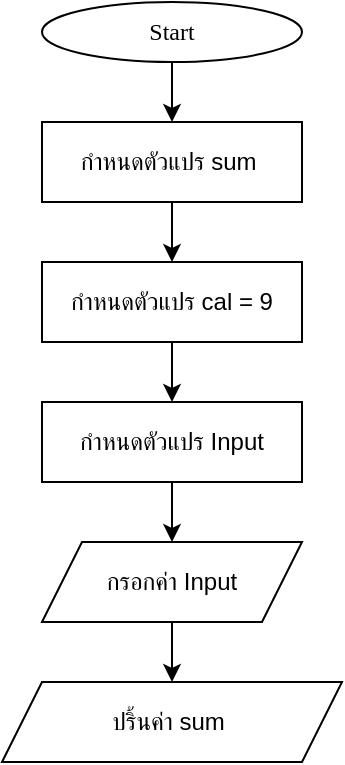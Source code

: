 <mxfile version="24.9.1">
  <diagram name="Page-1" id="Jzz3NGUdnOjh4-X71VKQ">
    <mxGraphModel dx="1445" dy="2523" grid="1" gridSize="10" guides="1" tooltips="1" connect="1" arrows="1" fold="1" page="1" pageScale="1" pageWidth="850" pageHeight="1100" math="0" shadow="0">
      <root>
        <mxCell id="0" />
        <mxCell id="1" parent="0" />
        <mxCell id="AegAM9_BAk3x1VJknWDE-4" value="" style="edgeStyle=orthogonalEdgeStyle;rounded=0;orthogonalLoop=1;jettySize=auto;html=1;" edge="1" parent="1" source="AegAM9_BAk3x1VJknWDE-1">
          <mxGeometry relative="1" as="geometry">
            <mxPoint x="-425" y="-1120" as="targetPoint" />
          </mxGeometry>
        </mxCell>
        <mxCell id="AegAM9_BAk3x1VJknWDE-1" value="&lt;font data-font-src=&quot;https://fonts.googleapis.com/css?family=Sarabun&quot; face=&quot;Sarabun&quot;&gt;Start&lt;/font&gt;" style="ellipse;whiteSpace=wrap;html=1;" vertex="1" parent="1">
          <mxGeometry x="-490.0" y="-1180" width="130" height="30" as="geometry" />
        </mxCell>
        <mxCell id="AegAM9_BAk3x1VJknWDE-5" value="" style="edgeStyle=orthogonalEdgeStyle;rounded=0;orthogonalLoop=1;jettySize=auto;html=1;" edge="1" parent="1" source="AegAM9_BAk3x1VJknWDE-2" target="AegAM9_BAk3x1VJknWDE-3">
          <mxGeometry relative="1" as="geometry" />
        </mxCell>
        <mxCell id="AegAM9_BAk3x1VJknWDE-2" value="กำหนดตัวแปร Input" style="rounded=0;whiteSpace=wrap;html=1;" vertex="1" parent="1">
          <mxGeometry x="-490.0" y="-980" width="130" height="40" as="geometry" />
        </mxCell>
        <mxCell id="AegAM9_BAk3x1VJknWDE-7" value="" style="edgeStyle=orthogonalEdgeStyle;rounded=0;orthogonalLoop=1;jettySize=auto;html=1;" edge="1" parent="1" source="AegAM9_BAk3x1VJknWDE-3">
          <mxGeometry relative="1" as="geometry">
            <mxPoint x="-425" y="-840" as="targetPoint" />
          </mxGeometry>
        </mxCell>
        <mxCell id="AegAM9_BAk3x1VJknWDE-3" value="กรอกค่า Input" style="shape=parallelogram;perimeter=parallelogramPerimeter;whiteSpace=wrap;html=1;fixedSize=1;" vertex="1" parent="1">
          <mxGeometry x="-490.0" y="-910" width="130" height="40" as="geometry" />
        </mxCell>
        <mxCell id="AegAM9_BAk3x1VJknWDE-10" value="" style="edgeStyle=orthogonalEdgeStyle;rounded=0;orthogonalLoop=1;jettySize=auto;html=1;" edge="1" parent="1" source="AegAM9_BAk3x1VJknWDE-8" target="AegAM9_BAk3x1VJknWDE-2">
          <mxGeometry relative="1" as="geometry" />
        </mxCell>
        <mxCell id="AegAM9_BAk3x1VJknWDE-8" value="กำหนดตัวแปร cal = 9" style="rounded=0;whiteSpace=wrap;html=1;" vertex="1" parent="1">
          <mxGeometry x="-490.0" y="-1050" width="130" height="40" as="geometry" />
        </mxCell>
        <mxCell id="AegAM9_BAk3x1VJknWDE-12" value="" style="edgeStyle=orthogonalEdgeStyle;rounded=0;orthogonalLoop=1;jettySize=auto;html=1;" edge="1" parent="1" source="AegAM9_BAk3x1VJknWDE-11" target="AegAM9_BAk3x1VJknWDE-8">
          <mxGeometry relative="1" as="geometry" />
        </mxCell>
        <mxCell id="AegAM9_BAk3x1VJknWDE-11" value="กำหนดตัวแปร sum&amp;nbsp;" style="rounded=0;whiteSpace=wrap;html=1;" vertex="1" parent="1">
          <mxGeometry x="-490.0" y="-1120" width="130" height="40" as="geometry" />
        </mxCell>
        <mxCell id="AegAM9_BAk3x1VJknWDE-13" value="ปริ้นค่า sum&amp;nbsp;" style="shape=parallelogram;perimeter=parallelogramPerimeter;whiteSpace=wrap;html=1;fixedSize=1;" vertex="1" parent="1">
          <mxGeometry x="-510" y="-840" width="170" height="40" as="geometry" />
        </mxCell>
      </root>
    </mxGraphModel>
  </diagram>
</mxfile>
